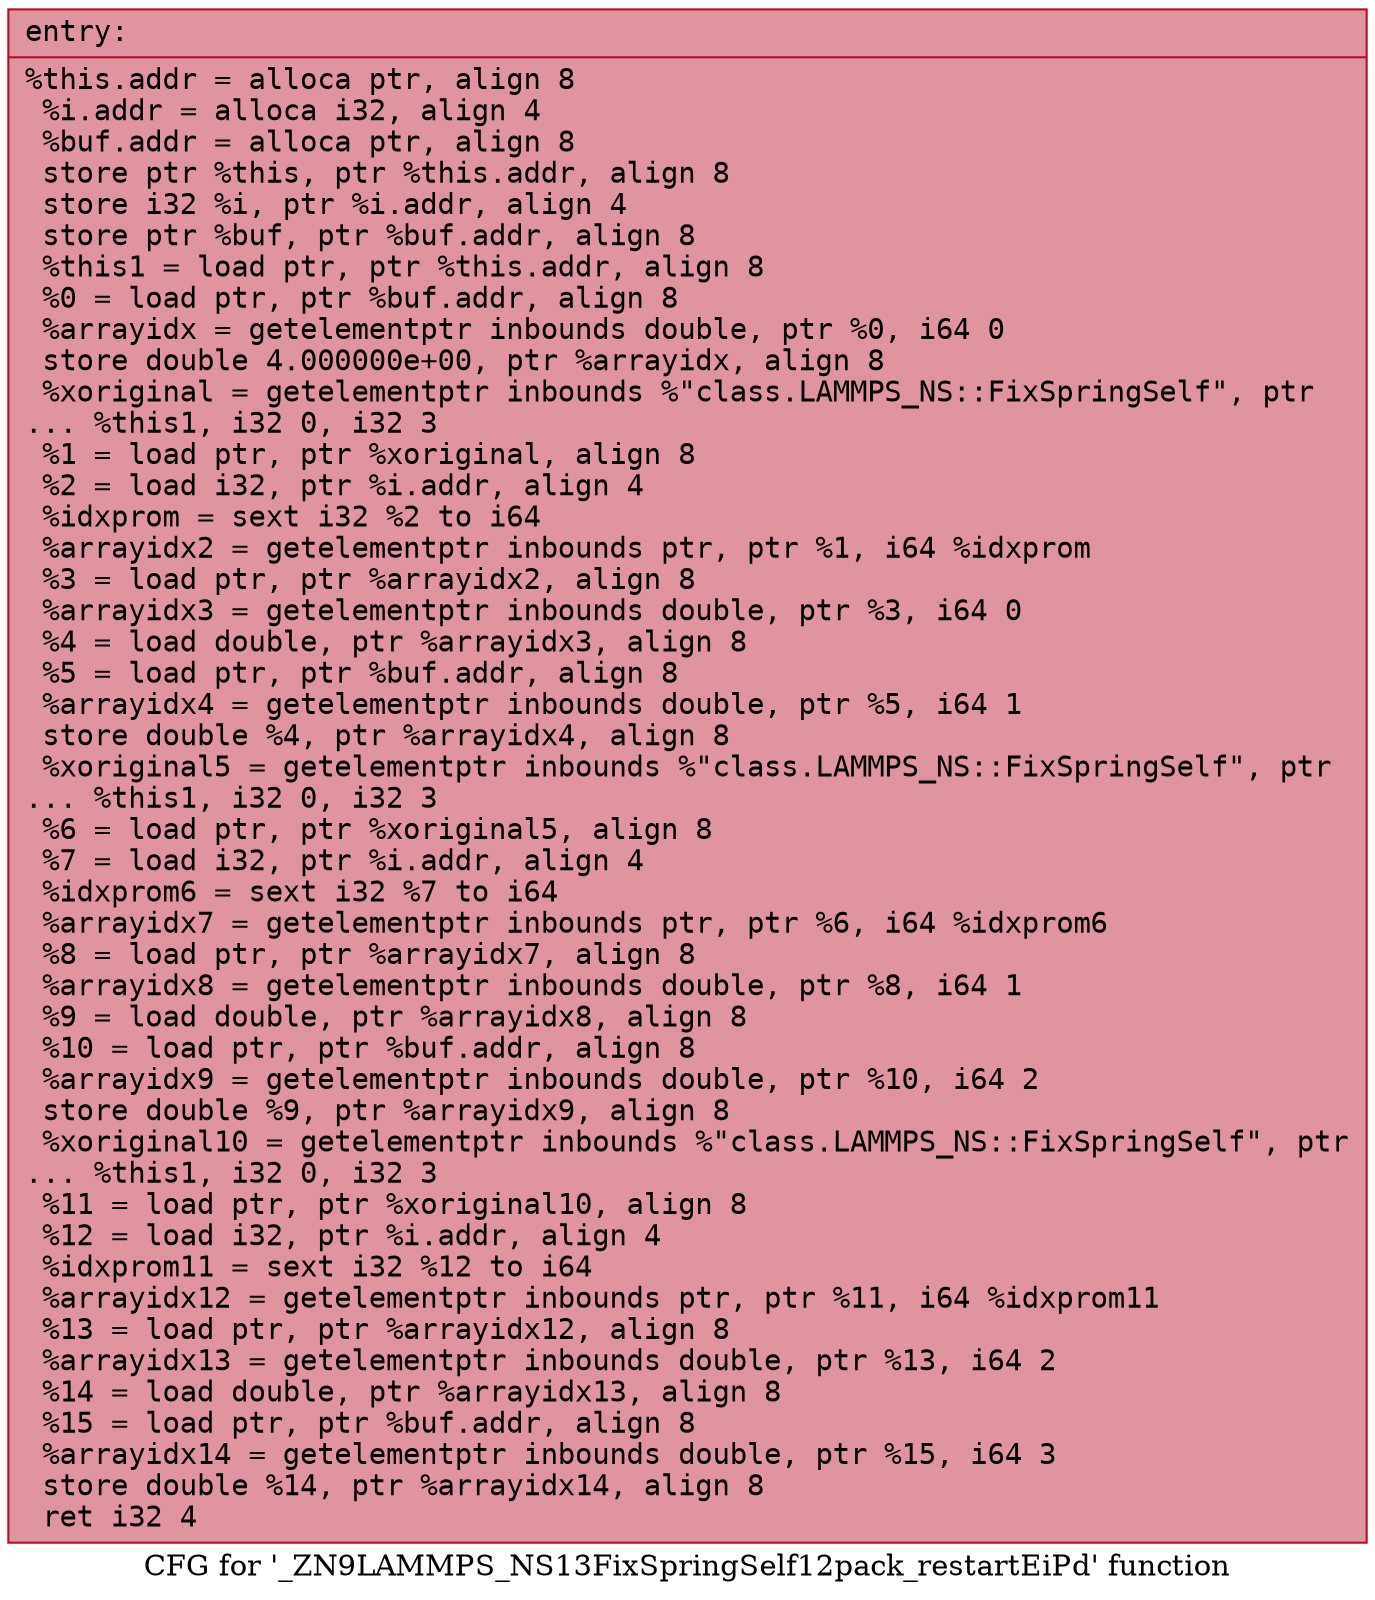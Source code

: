 digraph "CFG for '_ZN9LAMMPS_NS13FixSpringSelf12pack_restartEiPd' function" {
	label="CFG for '_ZN9LAMMPS_NS13FixSpringSelf12pack_restartEiPd' function";

	Node0x5622f8d2bc20 [shape=record,color="#b70d28ff", style=filled, fillcolor="#b70d2870" fontname="Courier",label="{entry:\l|  %this.addr = alloca ptr, align 8\l  %i.addr = alloca i32, align 4\l  %buf.addr = alloca ptr, align 8\l  store ptr %this, ptr %this.addr, align 8\l  store i32 %i, ptr %i.addr, align 4\l  store ptr %buf, ptr %buf.addr, align 8\l  %this1 = load ptr, ptr %this.addr, align 8\l  %0 = load ptr, ptr %buf.addr, align 8\l  %arrayidx = getelementptr inbounds double, ptr %0, i64 0\l  store double 4.000000e+00, ptr %arrayidx, align 8\l  %xoriginal = getelementptr inbounds %\"class.LAMMPS_NS::FixSpringSelf\", ptr\l... %this1, i32 0, i32 3\l  %1 = load ptr, ptr %xoriginal, align 8\l  %2 = load i32, ptr %i.addr, align 4\l  %idxprom = sext i32 %2 to i64\l  %arrayidx2 = getelementptr inbounds ptr, ptr %1, i64 %idxprom\l  %3 = load ptr, ptr %arrayidx2, align 8\l  %arrayidx3 = getelementptr inbounds double, ptr %3, i64 0\l  %4 = load double, ptr %arrayidx3, align 8\l  %5 = load ptr, ptr %buf.addr, align 8\l  %arrayidx4 = getelementptr inbounds double, ptr %5, i64 1\l  store double %4, ptr %arrayidx4, align 8\l  %xoriginal5 = getelementptr inbounds %\"class.LAMMPS_NS::FixSpringSelf\", ptr\l... %this1, i32 0, i32 3\l  %6 = load ptr, ptr %xoriginal5, align 8\l  %7 = load i32, ptr %i.addr, align 4\l  %idxprom6 = sext i32 %7 to i64\l  %arrayidx7 = getelementptr inbounds ptr, ptr %6, i64 %idxprom6\l  %8 = load ptr, ptr %arrayidx7, align 8\l  %arrayidx8 = getelementptr inbounds double, ptr %8, i64 1\l  %9 = load double, ptr %arrayidx8, align 8\l  %10 = load ptr, ptr %buf.addr, align 8\l  %arrayidx9 = getelementptr inbounds double, ptr %10, i64 2\l  store double %9, ptr %arrayidx9, align 8\l  %xoriginal10 = getelementptr inbounds %\"class.LAMMPS_NS::FixSpringSelf\", ptr\l... %this1, i32 0, i32 3\l  %11 = load ptr, ptr %xoriginal10, align 8\l  %12 = load i32, ptr %i.addr, align 4\l  %idxprom11 = sext i32 %12 to i64\l  %arrayidx12 = getelementptr inbounds ptr, ptr %11, i64 %idxprom11\l  %13 = load ptr, ptr %arrayidx12, align 8\l  %arrayidx13 = getelementptr inbounds double, ptr %13, i64 2\l  %14 = load double, ptr %arrayidx13, align 8\l  %15 = load ptr, ptr %buf.addr, align 8\l  %arrayidx14 = getelementptr inbounds double, ptr %15, i64 3\l  store double %14, ptr %arrayidx14, align 8\l  ret i32 4\l}"];
}

